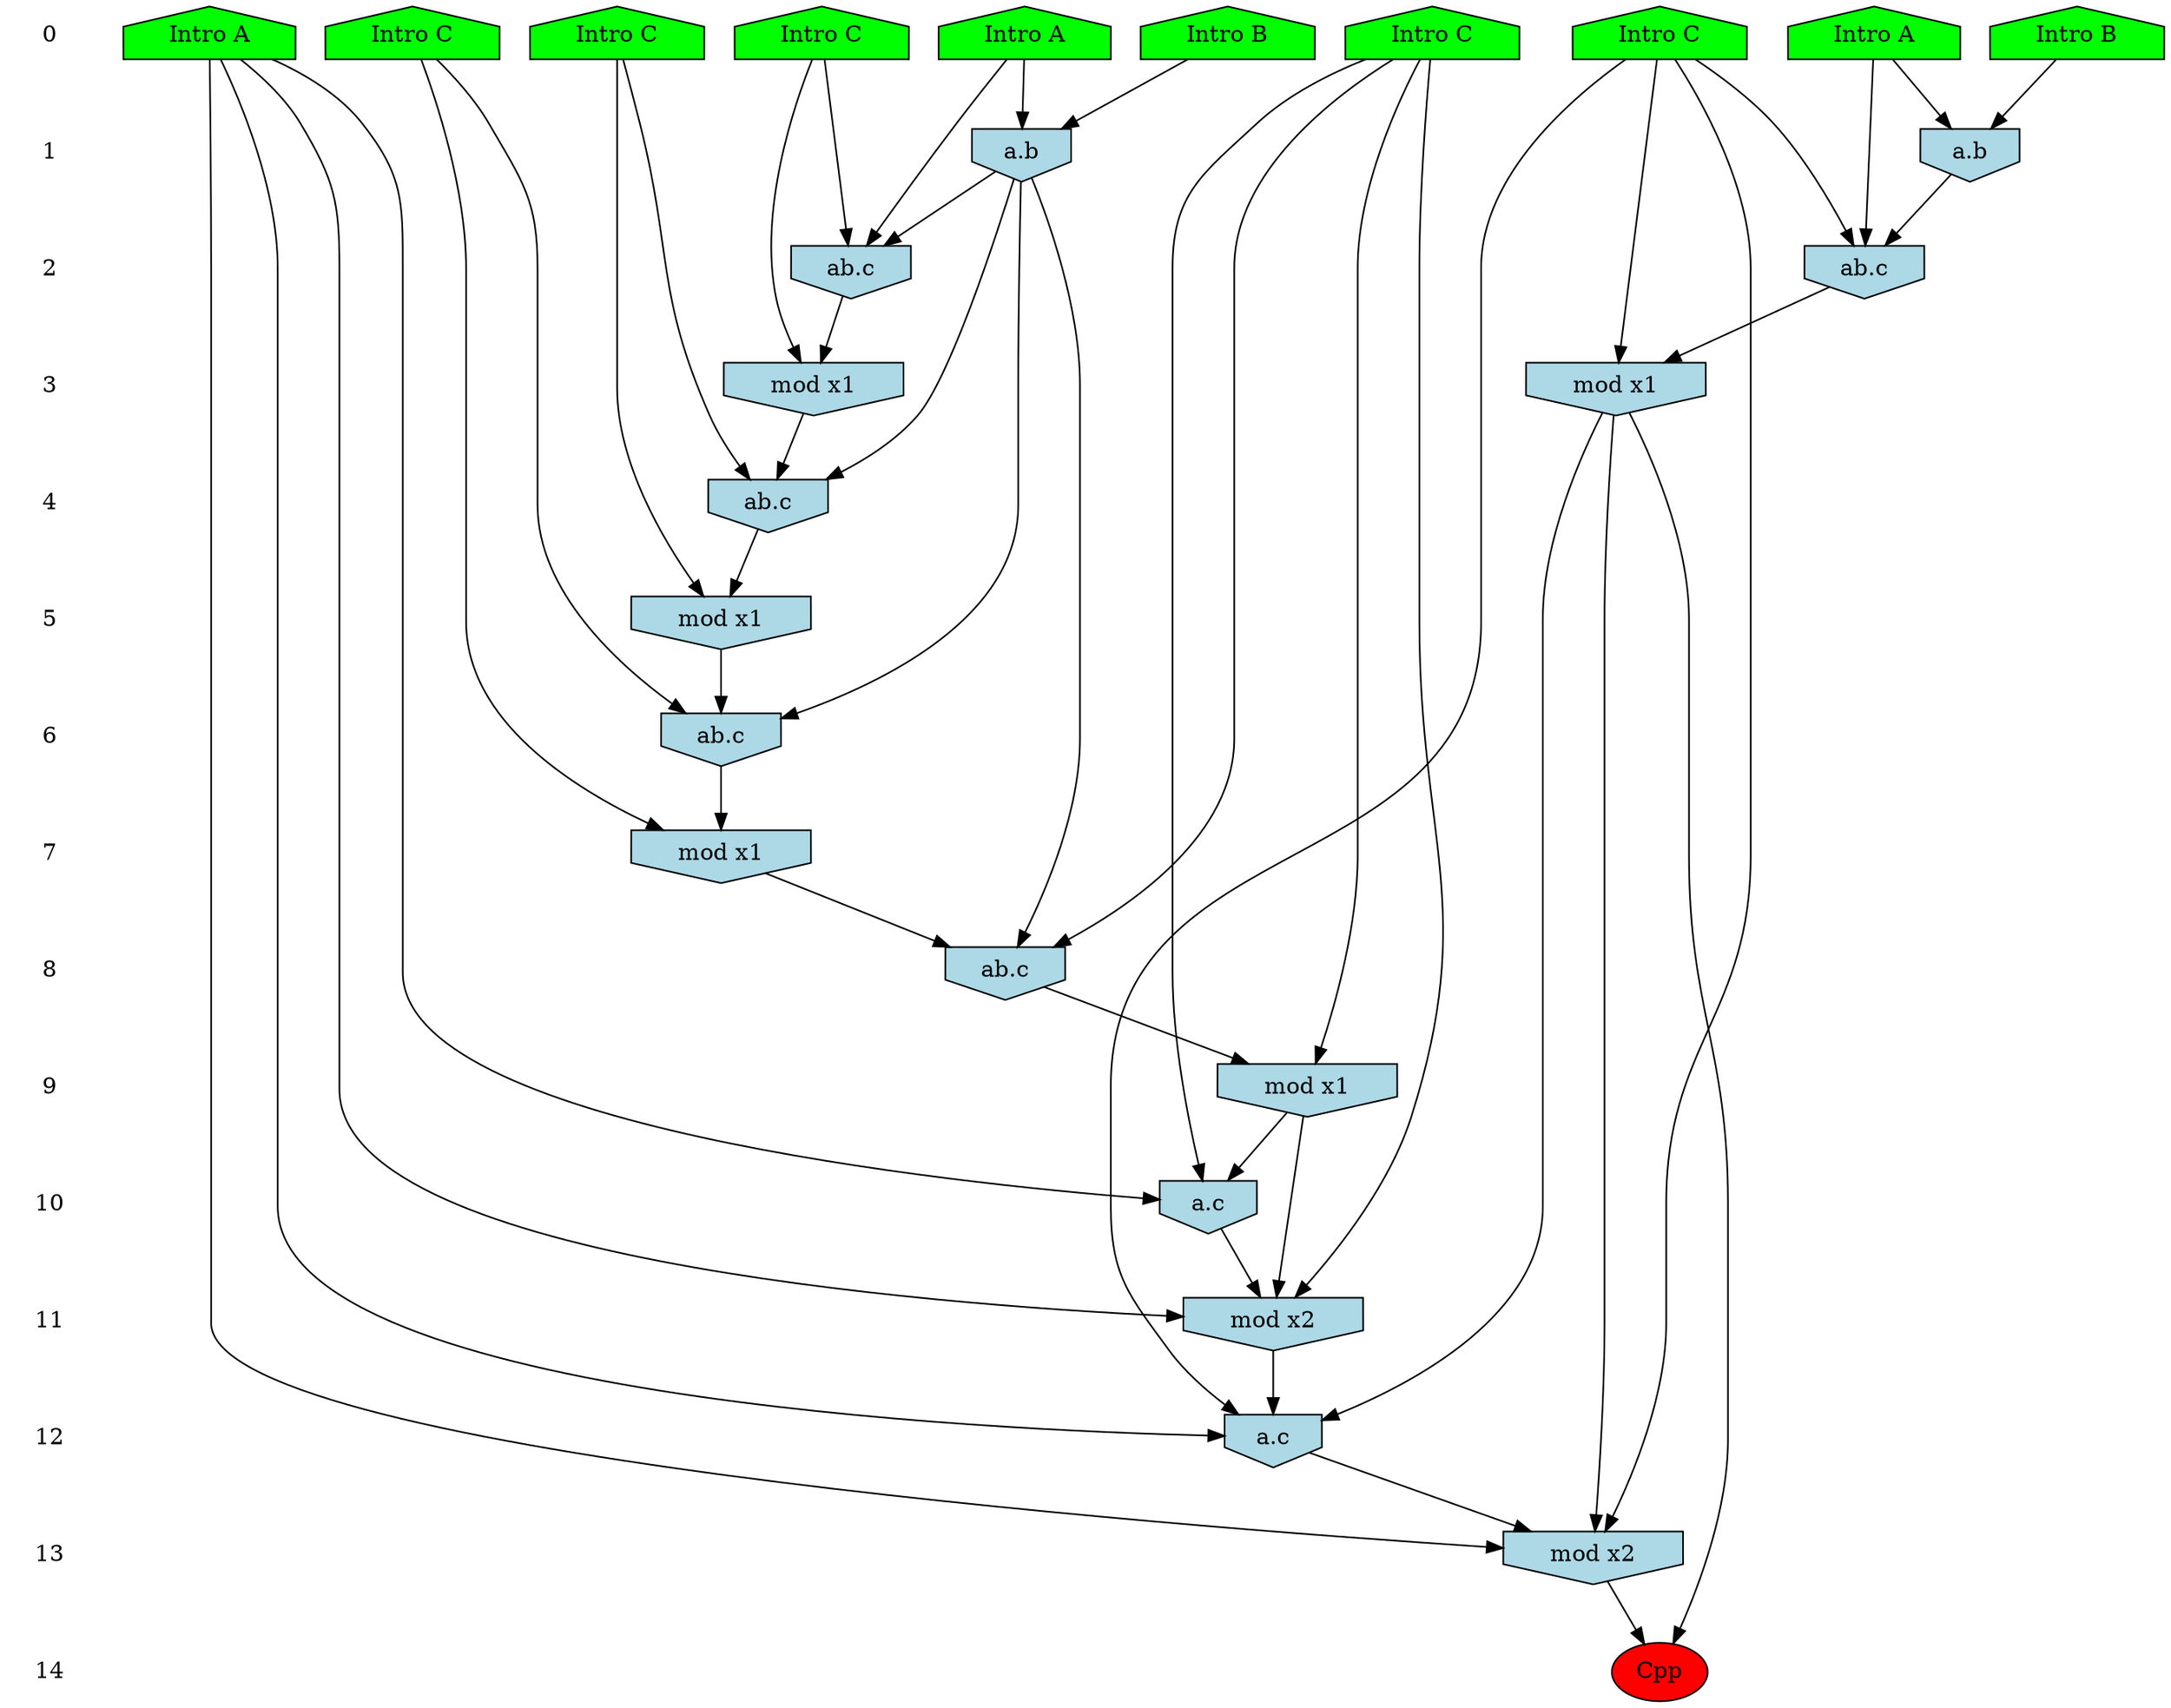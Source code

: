 /* Compression of 5 causal flows obtained in average at 1.535266E+01 t.u */
/* Compressed causal flows were: [2244;2393;2523;2600;3010] */
digraph G{
 ranksep=.5 ; 
{ rank = same ; "0" [shape=plaintext] ; node_1 [label ="Intro B", shape=house, style=filled, fillcolor=green] ;
node_2 [label ="Intro A", shape=house, style=filled, fillcolor=green] ;
node_3 [label ="Intro A", shape=house, style=filled, fillcolor=green] ;
node_4 [label ="Intro B", shape=house, style=filled, fillcolor=green] ;
node_5 [label ="Intro A", shape=house, style=filled, fillcolor=green] ;
node_6 [label ="Intro C", shape=house, style=filled, fillcolor=green] ;
node_7 [label ="Intro C", shape=house, style=filled, fillcolor=green] ;
node_8 [label ="Intro C", shape=house, style=filled, fillcolor=green] ;
node_9 [label ="Intro C", shape=house, style=filled, fillcolor=green] ;
node_10 [label ="Intro C", shape=house, style=filled, fillcolor=green] ;
}
{ rank = same ; "1" [shape=plaintext] ; node_11 [label="a.b", shape=invhouse, style=filled, fillcolor = lightblue] ;
node_12 [label="a.b", shape=invhouse, style=filled, fillcolor = lightblue] ;
}
{ rank = same ; "2" [shape=plaintext] ; node_13 [label="ab.c", shape=invhouse, style=filled, fillcolor = lightblue] ;
node_14 [label="ab.c", shape=invhouse, style=filled, fillcolor = lightblue] ;
}
{ rank = same ; "3" [shape=plaintext] ; node_15 [label="mod x1", shape=invhouse, style=filled, fillcolor = lightblue] ;
node_17 [label="mod x1", shape=invhouse, style=filled, fillcolor = lightblue] ;
}
{ rank = same ; "4" [shape=plaintext] ; node_16 [label="ab.c", shape=invhouse, style=filled, fillcolor = lightblue] ;
}
{ rank = same ; "5" [shape=plaintext] ; node_18 [label="mod x1", shape=invhouse, style=filled, fillcolor = lightblue] ;
}
{ rank = same ; "6" [shape=plaintext] ; node_19 [label="ab.c", shape=invhouse, style=filled, fillcolor = lightblue] ;
}
{ rank = same ; "7" [shape=plaintext] ; node_20 [label="mod x1", shape=invhouse, style=filled, fillcolor = lightblue] ;
}
{ rank = same ; "8" [shape=plaintext] ; node_21 [label="ab.c", shape=invhouse, style=filled, fillcolor = lightblue] ;
}
{ rank = same ; "9" [shape=plaintext] ; node_22 [label="mod x1", shape=invhouse, style=filled, fillcolor = lightblue] ;
}
{ rank = same ; "10" [shape=plaintext] ; node_23 [label="a.c", shape=invhouse, style=filled, fillcolor = lightblue] ;
}
{ rank = same ; "11" [shape=plaintext] ; node_24 [label="mod x2", shape=invhouse, style=filled, fillcolor = lightblue] ;
}
{ rank = same ; "12" [shape=plaintext] ; node_25 [label="a.c", shape=invhouse, style=filled, fillcolor = lightblue] ;
}
{ rank = same ; "13" [shape=plaintext] ; node_26 [label="mod x2", shape=invhouse, style=filled, fillcolor = lightblue] ;
}
{ rank = same ; "14" [shape=plaintext] ; node_27 [label ="Cpp", style=filled, fillcolor=red] ;
}
"0" -> "1" [style="invis"]; 
"1" -> "2" [style="invis"]; 
"2" -> "3" [style="invis"]; 
"3" -> "4" [style="invis"]; 
"4" -> "5" [style="invis"]; 
"5" -> "6" [style="invis"]; 
"6" -> "7" [style="invis"]; 
"7" -> "8" [style="invis"]; 
"8" -> "9" [style="invis"]; 
"9" -> "10" [style="invis"]; 
"10" -> "11" [style="invis"]; 
"11" -> "12" [style="invis"]; 
"12" -> "13" [style="invis"]; 
"13" -> "14" [style="invis"]; 
node_1 -> node_11
node_2 -> node_11
node_4 -> node_12
node_5 -> node_12
node_2 -> node_13
node_6 -> node_13
node_11 -> node_13
node_5 -> node_14
node_9 -> node_14
node_12 -> node_14
node_9 -> node_15
node_14 -> node_15
node_8 -> node_16
node_12 -> node_16
node_15 -> node_16
node_6 -> node_17
node_13 -> node_17
node_8 -> node_18
node_16 -> node_18
node_10 -> node_19
node_12 -> node_19
node_18 -> node_19
node_10 -> node_20
node_19 -> node_20
node_7 -> node_21
node_12 -> node_21
node_20 -> node_21
node_7 -> node_22
node_21 -> node_22
node_3 -> node_23
node_7 -> node_23
node_22 -> node_23
node_3 -> node_24
node_7 -> node_24
node_22 -> node_24
node_23 -> node_24
node_3 -> node_25
node_6 -> node_25
node_17 -> node_25
node_24 -> node_25
node_3 -> node_26
node_6 -> node_26
node_17 -> node_26
node_25 -> node_26
node_17 -> node_27
node_26 -> node_27
}
/*
 Dot generation time: 0.001268
*/